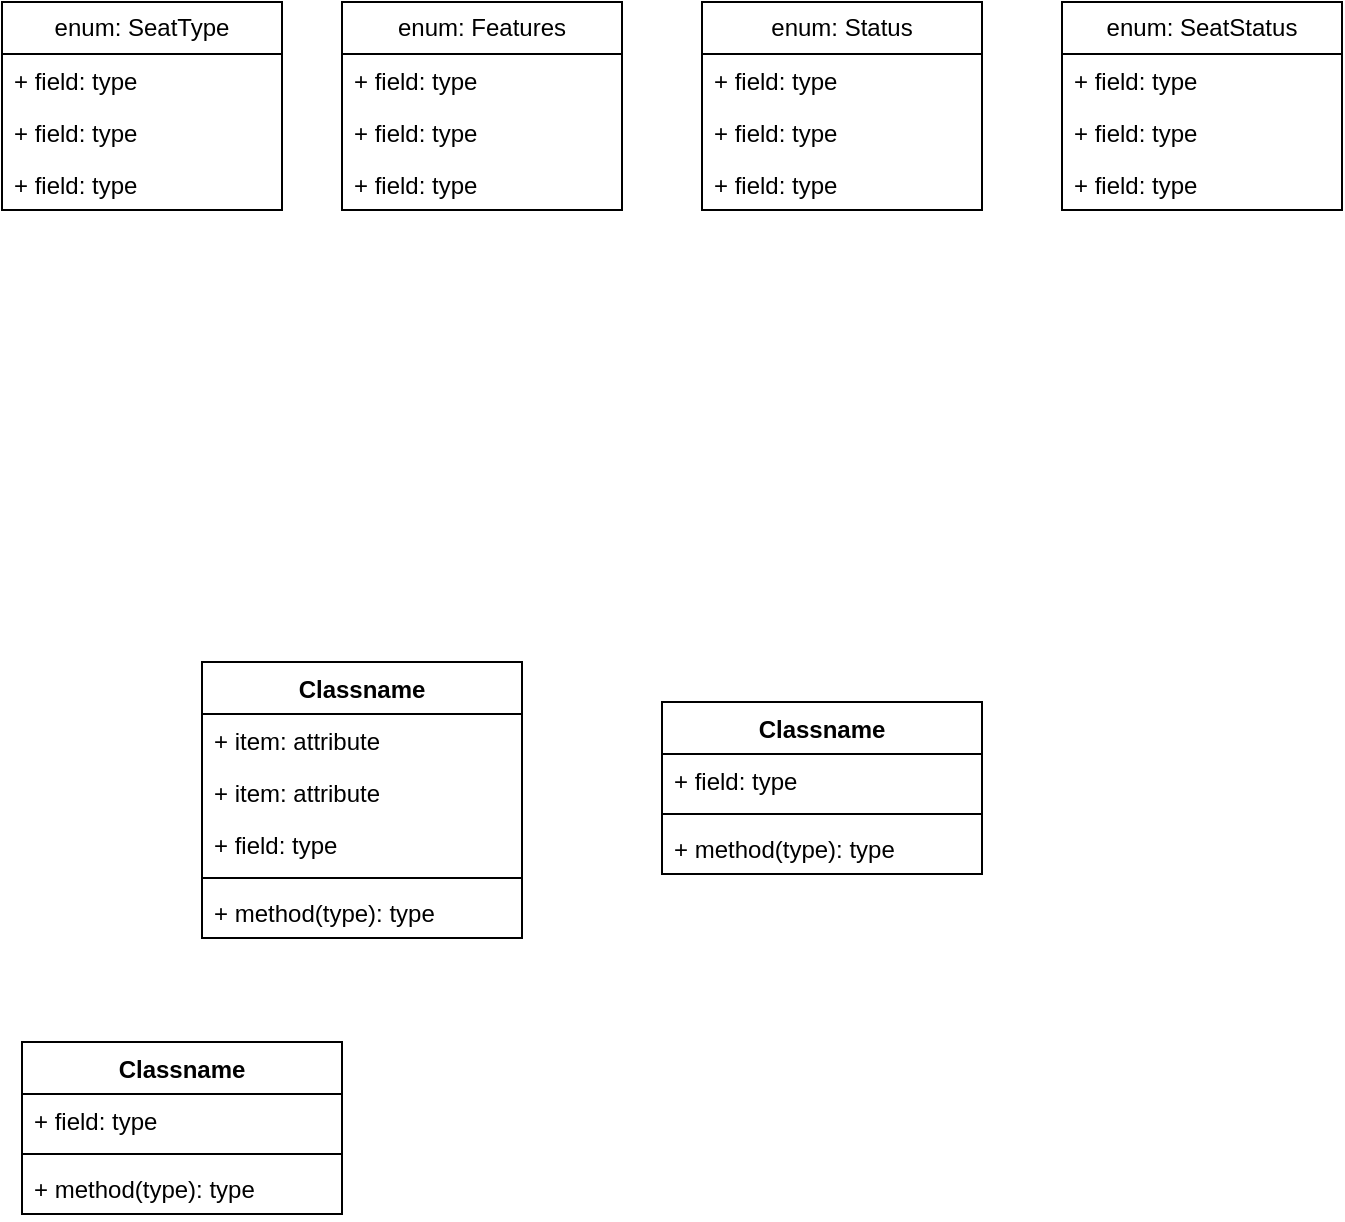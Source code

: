<mxfile version="21.6.2" type="github">
  <diagram name="Page-1" id="lLiNNvSxMgp1m489HLiG">
    <mxGraphModel dx="918" dy="1508" grid="1" gridSize="10" guides="1" tooltips="1" connect="1" arrows="1" fold="1" page="1" pageScale="1" pageWidth="850" pageHeight="1100" math="0" shadow="0">
      <root>
        <mxCell id="0" />
        <mxCell id="1" parent="0" />
        <mxCell id="G4mVF493hr3lgqfY5SzP-1" value="Classname" style="swimlane;fontStyle=1;align=center;verticalAlign=top;childLayout=stackLayout;horizontal=1;startSize=26;horizontalStack=0;resizeParent=1;resizeParentMax=0;resizeLast=0;collapsible=1;marginBottom=0;whiteSpace=wrap;html=1;" vertex="1" parent="1">
          <mxGeometry x="140" y="110" width="160" height="138" as="geometry">
            <mxRectangle x="140" y="110" width="100" height="30" as="alternateBounds" />
          </mxGeometry>
        </mxCell>
        <mxCell id="G4mVF493hr3lgqfY5SzP-9" value="+ item: attribute" style="text;strokeColor=none;fillColor=none;align=left;verticalAlign=top;spacingLeft=4;spacingRight=4;overflow=hidden;rotatable=0;points=[[0,0.5],[1,0.5]];portConstraint=eastwest;whiteSpace=wrap;html=1;" vertex="1" parent="G4mVF493hr3lgqfY5SzP-1">
          <mxGeometry y="26" width="160" height="26" as="geometry" />
        </mxCell>
        <mxCell id="G4mVF493hr3lgqfY5SzP-10" value="+ item: attribute" style="text;strokeColor=none;fillColor=none;align=left;verticalAlign=top;spacingLeft=4;spacingRight=4;overflow=hidden;rotatable=0;points=[[0,0.5],[1,0.5]];portConstraint=eastwest;whiteSpace=wrap;html=1;" vertex="1" parent="G4mVF493hr3lgqfY5SzP-1">
          <mxGeometry y="52" width="160" height="26" as="geometry" />
        </mxCell>
        <mxCell id="G4mVF493hr3lgqfY5SzP-2" value="+ field: type" style="text;strokeColor=none;fillColor=none;align=left;verticalAlign=top;spacingLeft=4;spacingRight=4;overflow=hidden;rotatable=0;points=[[0,0.5],[1,0.5]];portConstraint=eastwest;whiteSpace=wrap;html=1;" vertex="1" parent="G4mVF493hr3lgqfY5SzP-1">
          <mxGeometry y="78" width="160" height="26" as="geometry" />
        </mxCell>
        <mxCell id="G4mVF493hr3lgqfY5SzP-3" value="" style="line;strokeWidth=1;fillColor=none;align=left;verticalAlign=middle;spacingTop=-1;spacingLeft=3;spacingRight=3;rotatable=0;labelPosition=right;points=[];portConstraint=eastwest;strokeColor=inherit;" vertex="1" parent="G4mVF493hr3lgqfY5SzP-1">
          <mxGeometry y="104" width="160" height="8" as="geometry" />
        </mxCell>
        <mxCell id="G4mVF493hr3lgqfY5SzP-4" value="+ method(type): type" style="text;strokeColor=none;fillColor=none;align=left;verticalAlign=top;spacingLeft=4;spacingRight=4;overflow=hidden;rotatable=0;points=[[0,0.5],[1,0.5]];portConstraint=eastwest;whiteSpace=wrap;html=1;" vertex="1" parent="G4mVF493hr3lgqfY5SzP-1">
          <mxGeometry y="112" width="160" height="26" as="geometry" />
        </mxCell>
        <mxCell id="G4mVF493hr3lgqfY5SzP-5" value="Classname" style="swimlane;fontStyle=1;align=center;verticalAlign=top;childLayout=stackLayout;horizontal=1;startSize=26;horizontalStack=0;resizeParent=1;resizeParentMax=0;resizeLast=0;collapsible=1;marginBottom=0;whiteSpace=wrap;html=1;" vertex="1" parent="1">
          <mxGeometry x="370" y="130" width="160" height="86" as="geometry" />
        </mxCell>
        <mxCell id="G4mVF493hr3lgqfY5SzP-6" value="+ field: type" style="text;strokeColor=none;fillColor=none;align=left;verticalAlign=top;spacingLeft=4;spacingRight=4;overflow=hidden;rotatable=0;points=[[0,0.5],[1,0.5]];portConstraint=eastwest;whiteSpace=wrap;html=1;" vertex="1" parent="G4mVF493hr3lgqfY5SzP-5">
          <mxGeometry y="26" width="160" height="26" as="geometry" />
        </mxCell>
        <mxCell id="G4mVF493hr3lgqfY5SzP-7" value="" style="line;strokeWidth=1;fillColor=none;align=left;verticalAlign=middle;spacingTop=-1;spacingLeft=3;spacingRight=3;rotatable=0;labelPosition=right;points=[];portConstraint=eastwest;strokeColor=inherit;" vertex="1" parent="G4mVF493hr3lgqfY5SzP-5">
          <mxGeometry y="52" width="160" height="8" as="geometry" />
        </mxCell>
        <mxCell id="G4mVF493hr3lgqfY5SzP-8" value="+ method(type): type" style="text;strokeColor=none;fillColor=none;align=left;verticalAlign=top;spacingLeft=4;spacingRight=4;overflow=hidden;rotatable=0;points=[[0,0.5],[1,0.5]];portConstraint=eastwest;whiteSpace=wrap;html=1;" vertex="1" parent="G4mVF493hr3lgqfY5SzP-5">
          <mxGeometry y="60" width="160" height="26" as="geometry" />
        </mxCell>
        <mxCell id="G4mVF493hr3lgqfY5SzP-13" value="enum: SeatType" style="swimlane;fontStyle=0;childLayout=stackLayout;horizontal=1;startSize=26;fillColor=none;horizontalStack=0;resizeParent=1;resizeParentMax=0;resizeLast=0;collapsible=1;marginBottom=0;whiteSpace=wrap;html=1;" vertex="1" parent="1">
          <mxGeometry x="40" y="-220" width="140" height="104" as="geometry" />
        </mxCell>
        <mxCell id="G4mVF493hr3lgqfY5SzP-14" value="+ field: type" style="text;strokeColor=none;fillColor=none;align=left;verticalAlign=top;spacingLeft=4;spacingRight=4;overflow=hidden;rotatable=0;points=[[0,0.5],[1,0.5]];portConstraint=eastwest;whiteSpace=wrap;html=1;" vertex="1" parent="G4mVF493hr3lgqfY5SzP-13">
          <mxGeometry y="26" width="140" height="26" as="geometry" />
        </mxCell>
        <mxCell id="G4mVF493hr3lgqfY5SzP-15" value="+ field: type" style="text;strokeColor=none;fillColor=none;align=left;verticalAlign=top;spacingLeft=4;spacingRight=4;overflow=hidden;rotatable=0;points=[[0,0.5],[1,0.5]];portConstraint=eastwest;whiteSpace=wrap;html=1;" vertex="1" parent="G4mVF493hr3lgqfY5SzP-13">
          <mxGeometry y="52" width="140" height="26" as="geometry" />
        </mxCell>
        <mxCell id="G4mVF493hr3lgqfY5SzP-16" value="+ field: type" style="text;strokeColor=none;fillColor=none;align=left;verticalAlign=top;spacingLeft=4;spacingRight=4;overflow=hidden;rotatable=0;points=[[0,0.5],[1,0.5]];portConstraint=eastwest;whiteSpace=wrap;html=1;" vertex="1" parent="G4mVF493hr3lgqfY5SzP-13">
          <mxGeometry y="78" width="140" height="26" as="geometry" />
        </mxCell>
        <mxCell id="G4mVF493hr3lgqfY5SzP-17" value="Classname" style="swimlane;fontStyle=1;align=center;verticalAlign=top;childLayout=stackLayout;horizontal=1;startSize=26;horizontalStack=0;resizeParent=1;resizeParentMax=0;resizeLast=0;collapsible=1;marginBottom=0;whiteSpace=wrap;html=1;" vertex="1" parent="1">
          <mxGeometry x="50" y="300" width="160" height="86" as="geometry" />
        </mxCell>
        <mxCell id="G4mVF493hr3lgqfY5SzP-18" value="+ field: type" style="text;strokeColor=none;fillColor=none;align=left;verticalAlign=top;spacingLeft=4;spacingRight=4;overflow=hidden;rotatable=0;points=[[0,0.5],[1,0.5]];portConstraint=eastwest;whiteSpace=wrap;html=1;" vertex="1" parent="G4mVF493hr3lgqfY5SzP-17">
          <mxGeometry y="26" width="160" height="26" as="geometry" />
        </mxCell>
        <mxCell id="G4mVF493hr3lgqfY5SzP-19" value="" style="line;strokeWidth=1;fillColor=none;align=left;verticalAlign=middle;spacingTop=-1;spacingLeft=3;spacingRight=3;rotatable=0;labelPosition=right;points=[];portConstraint=eastwest;strokeColor=inherit;" vertex="1" parent="G4mVF493hr3lgqfY5SzP-17">
          <mxGeometry y="52" width="160" height="8" as="geometry" />
        </mxCell>
        <mxCell id="G4mVF493hr3lgqfY5SzP-20" value="+ method(type): type" style="text;strokeColor=none;fillColor=none;align=left;verticalAlign=top;spacingLeft=4;spacingRight=4;overflow=hidden;rotatable=0;points=[[0,0.5],[1,0.5]];portConstraint=eastwest;whiteSpace=wrap;html=1;" vertex="1" parent="G4mVF493hr3lgqfY5SzP-17">
          <mxGeometry y="60" width="160" height="26" as="geometry" />
        </mxCell>
        <mxCell id="G4mVF493hr3lgqfY5SzP-21" value="enum: Features" style="swimlane;fontStyle=0;childLayout=stackLayout;horizontal=1;startSize=26;fillColor=none;horizontalStack=0;resizeParent=1;resizeParentMax=0;resizeLast=0;collapsible=1;marginBottom=0;whiteSpace=wrap;html=1;" vertex="1" parent="1">
          <mxGeometry x="210" y="-220" width="140" height="104" as="geometry" />
        </mxCell>
        <mxCell id="G4mVF493hr3lgqfY5SzP-22" value="+ field: type" style="text;strokeColor=none;fillColor=none;align=left;verticalAlign=top;spacingLeft=4;spacingRight=4;overflow=hidden;rotatable=0;points=[[0,0.5],[1,0.5]];portConstraint=eastwest;whiteSpace=wrap;html=1;" vertex="1" parent="G4mVF493hr3lgqfY5SzP-21">
          <mxGeometry y="26" width="140" height="26" as="geometry" />
        </mxCell>
        <mxCell id="G4mVF493hr3lgqfY5SzP-23" value="+ field: type" style="text;strokeColor=none;fillColor=none;align=left;verticalAlign=top;spacingLeft=4;spacingRight=4;overflow=hidden;rotatable=0;points=[[0,0.5],[1,0.5]];portConstraint=eastwest;whiteSpace=wrap;html=1;" vertex="1" parent="G4mVF493hr3lgqfY5SzP-21">
          <mxGeometry y="52" width="140" height="26" as="geometry" />
        </mxCell>
        <mxCell id="G4mVF493hr3lgqfY5SzP-24" value="+ field: type" style="text;strokeColor=none;fillColor=none;align=left;verticalAlign=top;spacingLeft=4;spacingRight=4;overflow=hidden;rotatable=0;points=[[0,0.5],[1,0.5]];portConstraint=eastwest;whiteSpace=wrap;html=1;" vertex="1" parent="G4mVF493hr3lgqfY5SzP-21">
          <mxGeometry y="78" width="140" height="26" as="geometry" />
        </mxCell>
        <mxCell id="G4mVF493hr3lgqfY5SzP-25" value="enum: Status" style="swimlane;fontStyle=0;childLayout=stackLayout;horizontal=1;startSize=26;fillColor=none;horizontalStack=0;resizeParent=1;resizeParentMax=0;resizeLast=0;collapsible=1;marginBottom=0;whiteSpace=wrap;html=1;" vertex="1" parent="1">
          <mxGeometry x="390" y="-220" width="140" height="104" as="geometry" />
        </mxCell>
        <mxCell id="G4mVF493hr3lgqfY5SzP-26" value="+ field: type" style="text;strokeColor=none;fillColor=none;align=left;verticalAlign=top;spacingLeft=4;spacingRight=4;overflow=hidden;rotatable=0;points=[[0,0.5],[1,0.5]];portConstraint=eastwest;whiteSpace=wrap;html=1;" vertex="1" parent="G4mVF493hr3lgqfY5SzP-25">
          <mxGeometry y="26" width="140" height="26" as="geometry" />
        </mxCell>
        <mxCell id="G4mVF493hr3lgqfY5SzP-27" value="+ field: type" style="text;strokeColor=none;fillColor=none;align=left;verticalAlign=top;spacingLeft=4;spacingRight=4;overflow=hidden;rotatable=0;points=[[0,0.5],[1,0.5]];portConstraint=eastwest;whiteSpace=wrap;html=1;" vertex="1" parent="G4mVF493hr3lgqfY5SzP-25">
          <mxGeometry y="52" width="140" height="26" as="geometry" />
        </mxCell>
        <mxCell id="G4mVF493hr3lgqfY5SzP-28" value="+ field: type" style="text;strokeColor=none;fillColor=none;align=left;verticalAlign=top;spacingLeft=4;spacingRight=4;overflow=hidden;rotatable=0;points=[[0,0.5],[1,0.5]];portConstraint=eastwest;whiteSpace=wrap;html=1;" vertex="1" parent="G4mVF493hr3lgqfY5SzP-25">
          <mxGeometry y="78" width="140" height="26" as="geometry" />
        </mxCell>
        <mxCell id="G4mVF493hr3lgqfY5SzP-29" value="enum: SeatStatus" style="swimlane;fontStyle=0;childLayout=stackLayout;horizontal=1;startSize=26;fillColor=none;horizontalStack=0;resizeParent=1;resizeParentMax=0;resizeLast=0;collapsible=1;marginBottom=0;whiteSpace=wrap;html=1;" vertex="1" parent="1">
          <mxGeometry x="570" y="-220" width="140" height="104" as="geometry" />
        </mxCell>
        <mxCell id="G4mVF493hr3lgqfY5SzP-30" value="+ field: type" style="text;strokeColor=none;fillColor=none;align=left;verticalAlign=top;spacingLeft=4;spacingRight=4;overflow=hidden;rotatable=0;points=[[0,0.5],[1,0.5]];portConstraint=eastwest;whiteSpace=wrap;html=1;" vertex="1" parent="G4mVF493hr3lgqfY5SzP-29">
          <mxGeometry y="26" width="140" height="26" as="geometry" />
        </mxCell>
        <mxCell id="G4mVF493hr3lgqfY5SzP-31" value="+ field: type" style="text;strokeColor=none;fillColor=none;align=left;verticalAlign=top;spacingLeft=4;spacingRight=4;overflow=hidden;rotatable=0;points=[[0,0.5],[1,0.5]];portConstraint=eastwest;whiteSpace=wrap;html=1;" vertex="1" parent="G4mVF493hr3lgqfY5SzP-29">
          <mxGeometry y="52" width="140" height="26" as="geometry" />
        </mxCell>
        <mxCell id="G4mVF493hr3lgqfY5SzP-32" value="+ field: type" style="text;strokeColor=none;fillColor=none;align=left;verticalAlign=top;spacingLeft=4;spacingRight=4;overflow=hidden;rotatable=0;points=[[0,0.5],[1,0.5]];portConstraint=eastwest;whiteSpace=wrap;html=1;" vertex="1" parent="G4mVF493hr3lgqfY5SzP-29">
          <mxGeometry y="78" width="140" height="26" as="geometry" />
        </mxCell>
      </root>
    </mxGraphModel>
  </diagram>
</mxfile>
